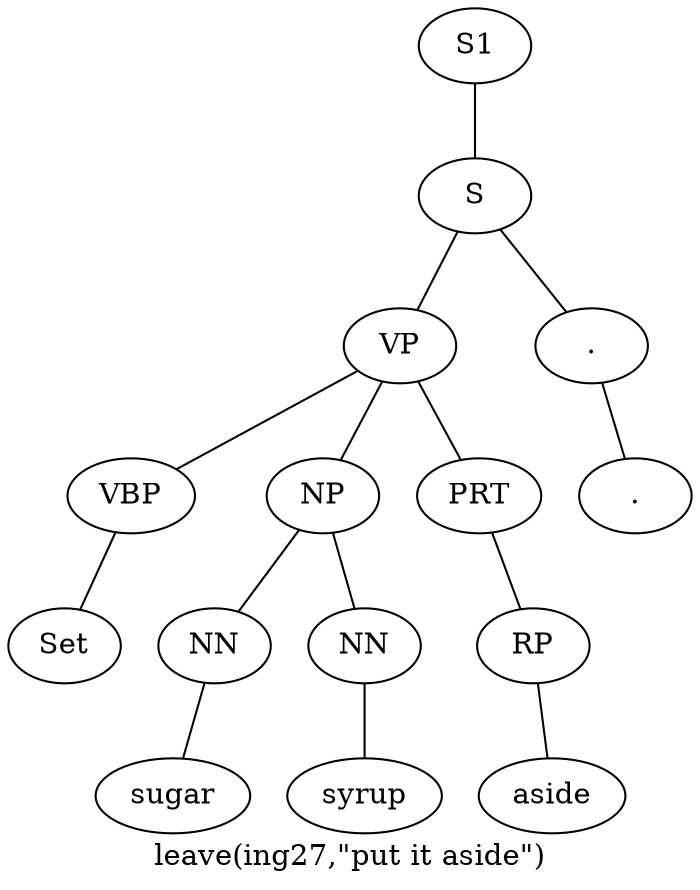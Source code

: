 graph SyntaxGraph {
	label = "leave(ing27,\"put it aside\")";
	Node0 [label="S1"];
	Node1 [label="S"];
	Node2 [label="VP"];
	Node3 [label="VBP"];
	Node4 [label="Set"];
	Node5 [label="NP"];
	Node6 [label="NN"];
	Node7 [label="sugar"];
	Node8 [label="NN"];
	Node9 [label="syrup"];
	Node10 [label="PRT"];
	Node11 [label="RP"];
	Node12 [label="aside"];
	Node13 [label="."];
	Node14 [label="."];

	Node0 -- Node1;
	Node1 -- Node2;
	Node1 -- Node13;
	Node2 -- Node3;
	Node2 -- Node5;
	Node2 -- Node10;
	Node3 -- Node4;
	Node5 -- Node6;
	Node5 -- Node8;
	Node6 -- Node7;
	Node8 -- Node9;
	Node10 -- Node11;
	Node11 -- Node12;
	Node13 -- Node14;
}